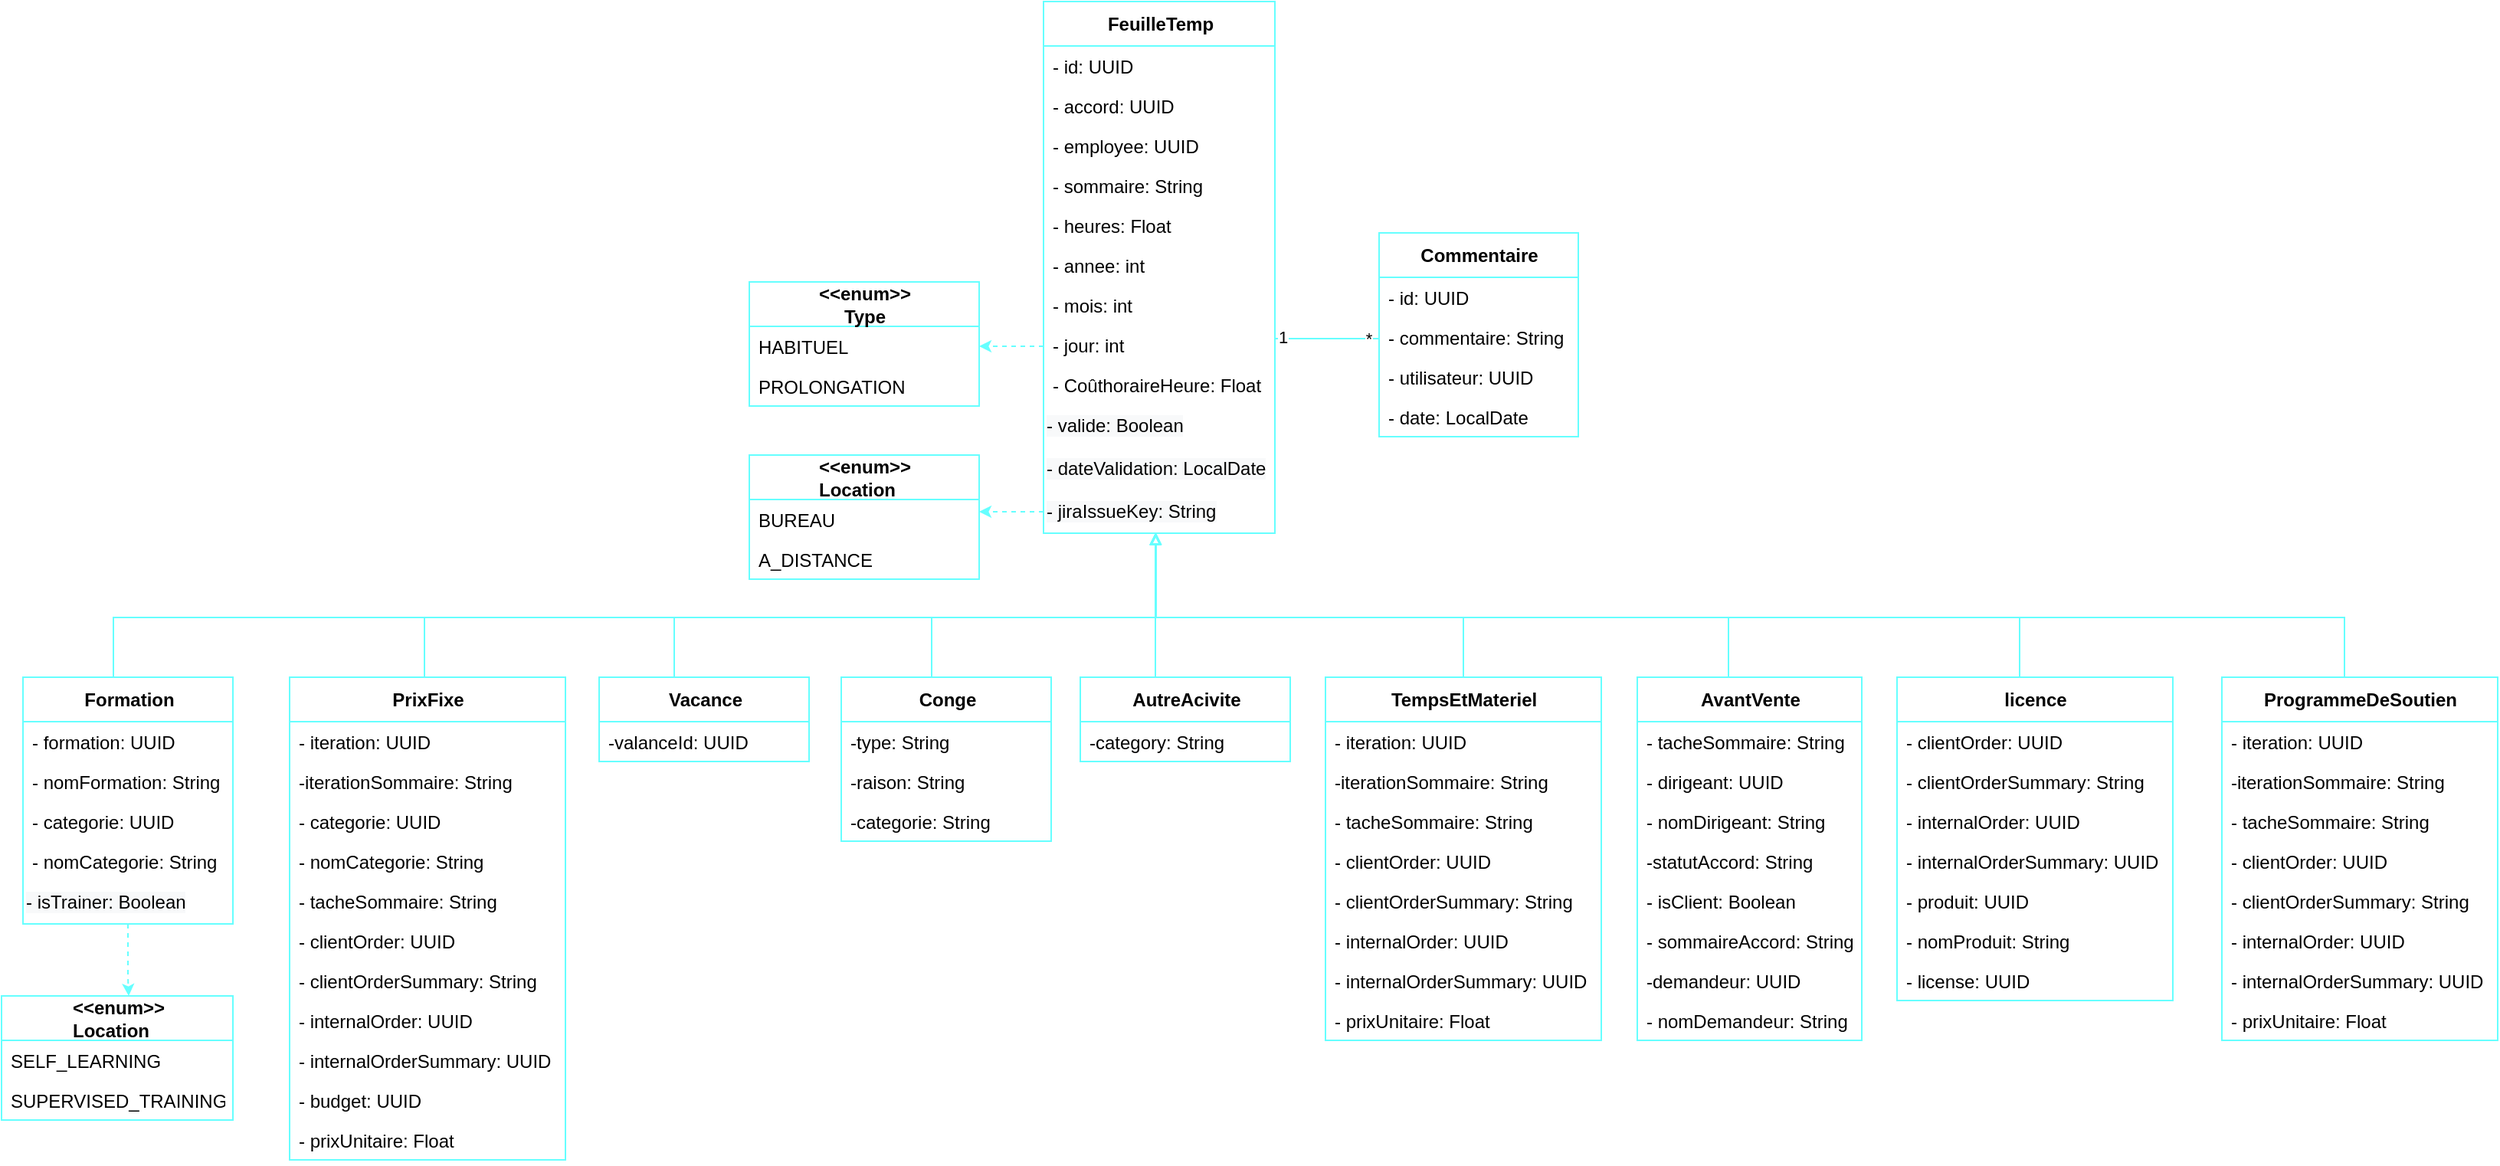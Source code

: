 <mxfile version="20.2.2" type="github">
  <diagram id="X7vXXypmLZaFSxF02kmT" name="Page-1">
    <mxGraphModel dx="-157" dy="776" grid="0" gridSize="10" guides="1" tooltips="1" connect="1" arrows="1" fold="1" page="1" pageScale="1" pageWidth="827" pageHeight="1169" math="0" shadow="0">
      <root>
        <mxCell id="0" />
        <mxCell id="1" parent="0" />
        <mxCell id="R4BH2pFyw8LySe582Bv0-2" style="edgeStyle=orthogonalEdgeStyle;rounded=0;orthogonalLoop=1;jettySize=auto;html=1;endSize=5;startSize=5;dashed=1;strokeColor=#66FFFF;" edge="1" parent="1" source="R4BH2pFyw8LySe582Bv0-3" target="R4BH2pFyw8LySe582Bv0-22">
          <mxGeometry relative="1" as="geometry">
            <Array as="points">
              <mxPoint x="2327" y="413" />
              <mxPoint x="2327" y="413" />
            </Array>
          </mxGeometry>
        </mxCell>
        <mxCell id="R4BH2pFyw8LySe582Bv0-3" value="&lt;b&gt;FeuilleTemp&lt;/b&gt;" style="swimlane;fontStyle=0;align=center;verticalAlign=middle;childLayout=stackLayout;horizontal=1;startSize=29;horizontalStack=0;resizeParent=1;resizeParentMax=0;resizeLast=0;collapsible=0;marginBottom=0;html=1;fontSize=12;labelPosition=center;verticalLabelPosition=middle;container=0;swimlaneLine=1;rounded=0;shadow=0;glass=0;sketch=0;perimeterSpacing=0;strokeColor=#66FFFF;" vertex="1" parent="1">
          <mxGeometry x="2355" y="80" width="151" height="347" as="geometry" />
        </mxCell>
        <mxCell id="R4BH2pFyw8LySe582Bv0-4" value="- id: UUID" style="text;strokeColor=none;fillColor=none;align=left;verticalAlign=top;spacingLeft=4;spacingRight=4;overflow=hidden;rotatable=0;points=[[0,0.5],[1,0.5]];portConstraint=eastwest;container=0;fontStyle=0" vertex="1" parent="R4BH2pFyw8LySe582Bv0-3">
          <mxGeometry y="29" width="151" height="26" as="geometry" />
        </mxCell>
        <mxCell id="R4BH2pFyw8LySe582Bv0-6" value="- accord: UUID" style="text;strokeColor=none;fillColor=none;align=left;verticalAlign=top;spacingLeft=4;spacingRight=4;overflow=hidden;rotatable=0;points=[[0,0.5],[1,0.5]];portConstraint=eastwest;container=0;fontStyle=0" vertex="1" parent="R4BH2pFyw8LySe582Bv0-3">
          <mxGeometry y="55" width="151" height="26" as="geometry" />
        </mxCell>
        <mxCell id="R4BH2pFyw8LySe582Bv0-7" value="- employee: UUID" style="text;strokeColor=none;fillColor=none;align=left;verticalAlign=top;spacingLeft=4;spacingRight=4;overflow=hidden;rotatable=0;points=[[0,0.5],[1,0.5]];portConstraint=eastwest;container=0;fontStyle=0" vertex="1" parent="R4BH2pFyw8LySe582Bv0-3">
          <mxGeometry y="81" width="151" height="26" as="geometry" />
        </mxCell>
        <mxCell id="R4BH2pFyw8LySe582Bv0-8" value="- sommaire: String " style="text;strokeColor=none;fillColor=none;align=left;verticalAlign=top;spacingLeft=4;spacingRight=4;overflow=hidden;rotatable=0;points=[[0,0.5],[1,0.5]];portConstraint=eastwest;container=0;fontStyle=0" vertex="1" parent="R4BH2pFyw8LySe582Bv0-3">
          <mxGeometry y="107" width="151" height="26" as="geometry" />
        </mxCell>
        <mxCell id="R4BH2pFyw8LySe582Bv0-9" value="- heures: Float" style="text;strokeColor=none;fillColor=none;align=left;verticalAlign=top;spacingLeft=4;spacingRight=4;overflow=hidden;rotatable=0;points=[[0,0.5],[1,0.5]];portConstraint=eastwest;container=0;fontStyle=0" vertex="1" parent="R4BH2pFyw8LySe582Bv0-3">
          <mxGeometry y="133" width="151" height="26" as="geometry" />
        </mxCell>
        <mxCell id="R4BH2pFyw8LySe582Bv0-10" value="- annee: int" style="text;strokeColor=none;fillColor=none;align=left;verticalAlign=top;spacingLeft=4;spacingRight=4;overflow=hidden;rotatable=0;points=[[0,0.5],[1,0.5]];portConstraint=eastwest;container=0;fontStyle=0" vertex="1" parent="R4BH2pFyw8LySe582Bv0-3">
          <mxGeometry y="159" width="151" height="26" as="geometry" />
        </mxCell>
        <mxCell id="R4BH2pFyw8LySe582Bv0-11" value="- mois: int" style="text;strokeColor=none;fillColor=none;align=left;verticalAlign=top;spacingLeft=4;spacingRight=4;overflow=hidden;rotatable=0;points=[[0,0.5],[1,0.5]];portConstraint=eastwest;container=0;fontStyle=0" vertex="1" parent="R4BH2pFyw8LySe582Bv0-3">
          <mxGeometry y="185" width="151" height="26" as="geometry" />
        </mxCell>
        <mxCell id="R4BH2pFyw8LySe582Bv0-13" value="- jour: int" style="text;strokeColor=none;fillColor=none;align=left;verticalAlign=top;spacingLeft=4;spacingRight=4;overflow=hidden;rotatable=0;points=[[0,0.5],[1,0.5]];portConstraint=eastwest;container=0;fontStyle=0" vertex="1" parent="R4BH2pFyw8LySe582Bv0-3">
          <mxGeometry y="211" width="151" height="26" as="geometry" />
        </mxCell>
        <mxCell id="R4BH2pFyw8LySe582Bv0-14" value="- CoûthoraireHeure: Float" style="text;strokeColor=none;fillColor=none;align=left;verticalAlign=top;spacingLeft=4;spacingRight=4;overflow=hidden;rotatable=0;points=[[0,0.5],[1,0.5]];portConstraint=eastwest;container=0;fontStyle=0" vertex="1" parent="R4BH2pFyw8LySe582Bv0-3">
          <mxGeometry y="237" width="151" height="26" as="geometry" />
        </mxCell>
        <mxCell id="R4BH2pFyw8LySe582Bv0-16" value="&lt;span style=&quot;text-align: left; text-indent: 0px; background-color: rgb(248, 249, 250); display: inline; float: none;&quot;&gt;&lt;font face=&quot;helvetica&quot;&gt;- valide: Boolean&lt;/font&gt;&lt;/span&gt;" style="text;whiteSpace=wrap;html=1;" vertex="1" parent="R4BH2pFyw8LySe582Bv0-3">
          <mxGeometry y="263" width="151" height="28" as="geometry" />
        </mxCell>
        <mxCell id="R4BH2pFyw8LySe582Bv0-17" value="&lt;span style=&quot;text-align: left ; text-indent: 0px ; background-color: rgb(248 , 249 , 250) ; display: inline ; float: none&quot;&gt;&lt;font face=&quot;helvetica&quot;&gt;- dateValidation: LocalDate&lt;/font&gt;&lt;/span&gt;" style="text;whiteSpace=wrap;html=1;" vertex="1" parent="R4BH2pFyw8LySe582Bv0-3">
          <mxGeometry y="291" width="151" height="28" as="geometry" />
        </mxCell>
        <mxCell id="R4BH2pFyw8LySe582Bv0-18" value="&lt;span style=&quot;text-align: left ; text-indent: 0px ; background-color: rgb(248 , 249 , 250) ; display: inline ; float: none&quot;&gt;&lt;font face=&quot;helvetica&quot;&gt;-&amp;nbsp;&lt;/font&gt;jiraIssueKey&lt;font face=&quot;helvetica&quot;&gt;: String&lt;/font&gt;&lt;/span&gt;" style="text;whiteSpace=wrap;html=1;" vertex="1" parent="R4BH2pFyw8LySe582Bv0-3">
          <mxGeometry y="319" width="151" height="28" as="geometry" />
        </mxCell>
        <mxCell id="R4BH2pFyw8LySe582Bv0-19" value="&lt;b&gt;&amp;lt;&amp;lt;enum&amp;gt;&amp;gt;&lt;/b&gt;&lt;br&gt;&lt;div style=&quot;&quot;&gt;&lt;span&gt;&lt;b&gt;Type&lt;/b&gt;&lt;/span&gt;&lt;/div&gt;" style="swimlane;fontStyle=0;align=center;verticalAlign=middle;childLayout=stackLayout;horizontal=1;startSize=29;horizontalStack=0;resizeParent=1;resizeParentMax=0;resizeLast=0;collapsible=0;marginBottom=0;html=1;fontSize=12;labelPosition=center;verticalLabelPosition=middle;container=0;swimlaneLine=1;rounded=0;sketch=0;glass=0;strokeColor=#66FFFF;" vertex="1" parent="1">
          <mxGeometry x="2163" y="263" width="150" height="81" as="geometry" />
        </mxCell>
        <mxCell id="R4BH2pFyw8LySe582Bv0-20" value="HABITUEL" style="text;strokeColor=none;fillColor=none;align=left;verticalAlign=top;spacingLeft=4;spacingRight=4;overflow=hidden;rotatable=0;points=[[0,0.5],[1,0.5]];portConstraint=eastwest;container=0;fontStyle=0" vertex="1" parent="R4BH2pFyw8LySe582Bv0-19">
          <mxGeometry y="29" width="150" height="26" as="geometry" />
        </mxCell>
        <mxCell id="R4BH2pFyw8LySe582Bv0-21" value="PROLONGATION" style="text;strokeColor=none;fillColor=none;align=left;verticalAlign=top;spacingLeft=4;spacingRight=4;overflow=hidden;rotatable=0;points=[[0,0.5],[1,0.5]];portConstraint=eastwest;container=0;fontStyle=0" vertex="1" parent="R4BH2pFyw8LySe582Bv0-19">
          <mxGeometry y="55" width="150" height="26" as="geometry" />
        </mxCell>
        <mxCell id="R4BH2pFyw8LySe582Bv0-22" value="&lt;b&gt;&amp;lt;&amp;lt;enum&amp;gt;&amp;gt;&lt;/b&gt;&lt;br&gt;&lt;div style=&quot;text-align: left&quot;&gt;&lt;b&gt;Location&lt;/b&gt;&lt;br&gt;&lt;/div&gt;" style="swimlane;fontStyle=0;align=center;verticalAlign=middle;childLayout=stackLayout;horizontal=1;startSize=29;horizontalStack=0;resizeParent=1;resizeParentMax=0;resizeLast=0;collapsible=0;marginBottom=0;html=1;fontSize=12;labelPosition=center;verticalLabelPosition=middle;container=0;swimlaneLine=1;rounded=0;sketch=0;glass=0;strokeColor=#66FFFF;" vertex="1" parent="1">
          <mxGeometry x="2163" y="376" width="150" height="81" as="geometry" />
        </mxCell>
        <mxCell id="R4BH2pFyw8LySe582Bv0-23" value="BUREAU" style="text;strokeColor=none;fillColor=none;align=left;verticalAlign=top;spacingLeft=4;spacingRight=4;overflow=hidden;rotatable=0;points=[[0,0.5],[1,0.5]];portConstraint=eastwest;container=0;fontStyle=0" vertex="1" parent="R4BH2pFyw8LySe582Bv0-22">
          <mxGeometry y="29" width="150" height="26" as="geometry" />
        </mxCell>
        <mxCell id="R4BH2pFyw8LySe582Bv0-24" value="A_DISTANCE" style="text;strokeColor=none;fillColor=none;align=left;verticalAlign=top;spacingLeft=4;spacingRight=4;overflow=hidden;rotatable=0;points=[[0,0.5],[1,0.5]];portConstraint=eastwest;container=0;fontStyle=0" vertex="1" parent="R4BH2pFyw8LySe582Bv0-22">
          <mxGeometry y="55" width="150" height="26" as="geometry" />
        </mxCell>
        <mxCell id="R4BH2pFyw8LySe582Bv0-25" value="&lt;b&gt;Commentaire&lt;/b&gt;" style="swimlane;fontStyle=0;align=center;verticalAlign=middle;childLayout=stackLayout;horizontal=1;startSize=29;horizontalStack=0;resizeParent=1;resizeParentMax=0;resizeLast=0;collapsible=0;marginBottom=0;html=1;fontSize=12;labelPosition=center;verticalLabelPosition=middle;container=0;swimlaneLine=1;rounded=0;shadow=0;glass=0;sketch=0;perimeterSpacing=0;strokeColor=#66FFFF;" vertex="1" parent="1">
          <mxGeometry x="2574" y="231" width="130" height="133" as="geometry" />
        </mxCell>
        <mxCell id="R4BH2pFyw8LySe582Bv0-26" value="- id: UUID" style="text;strokeColor=none;fillColor=none;align=left;verticalAlign=top;spacingLeft=4;spacingRight=4;overflow=hidden;rotatable=0;points=[[0,0.5],[1,0.5]];portConstraint=eastwest;container=0;fontStyle=0" vertex="1" parent="R4BH2pFyw8LySe582Bv0-25">
          <mxGeometry y="29" width="130" height="26" as="geometry" />
        </mxCell>
        <mxCell id="R4BH2pFyw8LySe582Bv0-27" value="- commentaire: String " style="text;strokeColor=none;fillColor=none;align=left;verticalAlign=top;spacingLeft=4;spacingRight=4;overflow=hidden;rotatable=0;points=[[0,0.5],[1,0.5]];portConstraint=eastwest;container=0;fontStyle=0" vertex="1" parent="R4BH2pFyw8LySe582Bv0-25">
          <mxGeometry y="55" width="130" height="26" as="geometry" />
        </mxCell>
        <mxCell id="R4BH2pFyw8LySe582Bv0-28" value="- utilisateur: UUID" style="text;strokeColor=none;fillColor=none;align=left;verticalAlign=top;spacingLeft=4;spacingRight=4;overflow=hidden;rotatable=0;points=[[0,0.5],[1,0.5]];portConstraint=eastwest;container=0;fontStyle=0" vertex="1" parent="R4BH2pFyw8LySe582Bv0-25">
          <mxGeometry y="81" width="130" height="26" as="geometry" />
        </mxCell>
        <mxCell id="R4BH2pFyw8LySe582Bv0-29" value="- date: LocalDate" style="text;strokeColor=none;fillColor=none;align=left;verticalAlign=top;spacingLeft=4;spacingRight=4;overflow=hidden;rotatable=0;points=[[0,0.5],[1,0.5]];portConstraint=eastwest;container=0;fontStyle=0" vertex="1" parent="R4BH2pFyw8LySe582Bv0-25">
          <mxGeometry y="107" width="130" height="26" as="geometry" />
        </mxCell>
        <mxCell id="R4BH2pFyw8LySe582Bv0-30" style="edgeStyle=orthogonalEdgeStyle;rounded=0;orthogonalLoop=1;jettySize=auto;html=1;startArrow=none;startFill=0;endArrow=none;endFill=0;startSize=5;endSize=5;strokeColor=#66FFFF;" edge="1" parent="1" source="R4BH2pFyw8LySe582Bv0-3" target="R4BH2pFyw8LySe582Bv0-25">
          <mxGeometry relative="1" as="geometry">
            <mxPoint x="2208.857" y="130" as="targetPoint" />
            <Array as="points">
              <mxPoint x="2542" y="300" />
              <mxPoint x="2542" y="300" />
            </Array>
          </mxGeometry>
        </mxCell>
        <mxCell id="R4BH2pFyw8LySe582Bv0-31" value="*" style="edgeLabel;html=1;align=center;verticalAlign=middle;resizable=0;points=[];" vertex="1" connectable="0" parent="R4BH2pFyw8LySe582Bv0-30">
          <mxGeometry x="0.782" y="3" relative="1" as="geometry">
            <mxPoint y="3" as="offset" />
          </mxGeometry>
        </mxCell>
        <mxCell id="R4BH2pFyw8LySe582Bv0-32" value="1" style="edgeLabel;html=1;align=center;verticalAlign=middle;resizable=0;points=[];" vertex="1" connectable="0" parent="R4BH2pFyw8LySe582Bv0-30">
          <mxGeometry x="-0.848" y="-1" relative="1" as="geometry">
            <mxPoint y="-2" as="offset" />
          </mxGeometry>
        </mxCell>
        <mxCell id="R4BH2pFyw8LySe582Bv0-33" value="&lt;b&gt;Formation&lt;/b&gt;" style="swimlane;fontStyle=0;align=center;verticalAlign=middle;childLayout=stackLayout;horizontal=1;startSize=29;horizontalStack=0;resizeParent=1;resizeParentMax=0;resizeLast=0;collapsible=0;marginBottom=0;html=1;fontSize=12;labelPosition=center;verticalLabelPosition=middle;container=0;swimlaneLine=1;rounded=0;shadow=0;glass=0;sketch=0;perimeterSpacing=0;strokeColor=#66FFFF;" vertex="1" parent="1">
          <mxGeometry x="1689" y="521" width="137" height="161" as="geometry" />
        </mxCell>
        <mxCell id="R4BH2pFyw8LySe582Bv0-34" value="- formation: UUID" style="text;strokeColor=none;fillColor=none;align=left;verticalAlign=top;spacingLeft=4;spacingRight=4;overflow=hidden;rotatable=0;points=[[0,0.5],[1,0.5]];portConstraint=eastwest;container=0;fontStyle=0" vertex="1" parent="R4BH2pFyw8LySe582Bv0-33">
          <mxGeometry y="29" width="137" height="26" as="geometry" />
        </mxCell>
        <mxCell id="R4BH2pFyw8LySe582Bv0-35" value="- nomFormation: String " style="text;strokeColor=none;fillColor=none;align=left;verticalAlign=top;spacingLeft=4;spacingRight=4;overflow=hidden;rotatable=0;points=[[0,0.5],[1,0.5]];portConstraint=eastwest;container=0;fontStyle=0" vertex="1" parent="R4BH2pFyw8LySe582Bv0-33">
          <mxGeometry y="55" width="137" height="26" as="geometry" />
        </mxCell>
        <mxCell id="R4BH2pFyw8LySe582Bv0-36" value="- categorie: UUID" style="text;strokeColor=none;fillColor=none;align=left;verticalAlign=top;spacingLeft=4;spacingRight=4;overflow=hidden;rotatable=0;points=[[0,0.5],[1,0.5]];portConstraint=eastwest;container=0;fontStyle=0" vertex="1" parent="R4BH2pFyw8LySe582Bv0-33">
          <mxGeometry y="81" width="137" height="26" as="geometry" />
        </mxCell>
        <mxCell id="R4BH2pFyw8LySe582Bv0-37" value="- nomCategorie: String" style="text;strokeColor=none;fillColor=none;align=left;verticalAlign=top;spacingLeft=4;spacingRight=4;overflow=hidden;rotatable=0;points=[[0,0.5],[1,0.5]];portConstraint=eastwest;container=0;fontStyle=0" vertex="1" parent="R4BH2pFyw8LySe582Bv0-33">
          <mxGeometry y="107" width="137" height="26" as="geometry" />
        </mxCell>
        <mxCell id="R4BH2pFyw8LySe582Bv0-38" value="&lt;span style=&quot;color: rgb(0 , 0 , 0) ; font-family: &amp;#34;helvetica&amp;#34; ; font-size: 12px ; font-style: normal ; font-weight: 400 ; letter-spacing: normal ; text-align: left ; text-indent: 0px ; text-transform: none ; word-spacing: 0px ; background-color: rgb(248 , 249 , 250) ; display: inline ; float: none&quot;&gt;-&amp;nbsp;&lt;span style=&quot;font-family: &amp;#34;helvetica&amp;#34;&quot;&gt;isTrainer&lt;/span&gt;: Boolean&lt;/span&gt;" style="text;whiteSpace=wrap;html=1;" vertex="1" parent="R4BH2pFyw8LySe582Bv0-33">
          <mxGeometry y="133" width="137" height="28" as="geometry" />
        </mxCell>
        <mxCell id="R4BH2pFyw8LySe582Bv0-39" value="&lt;b&gt;&amp;lt;&amp;lt;enum&amp;gt;&amp;gt;&lt;/b&gt;&lt;br&gt;&lt;div style=&quot;text-align: left&quot;&gt;&lt;b&gt;Location&lt;/b&gt;&lt;br&gt;&lt;/div&gt;" style="swimlane;fontStyle=0;align=center;verticalAlign=middle;childLayout=stackLayout;horizontal=1;startSize=29;horizontalStack=0;resizeParent=1;resizeParentMax=0;resizeLast=0;collapsible=0;marginBottom=0;html=1;fontSize=12;labelPosition=center;verticalLabelPosition=middle;container=0;swimlaneLine=1;rounded=0;sketch=0;glass=0;strokeColor=#66FFFF;" vertex="1" parent="1">
          <mxGeometry x="1675" y="729" width="151" height="81" as="geometry" />
        </mxCell>
        <mxCell id="R4BH2pFyw8LySe582Bv0-40" value="SELF_LEARNING" style="text;strokeColor=none;fillColor=none;align=left;verticalAlign=top;spacingLeft=4;spacingRight=4;overflow=hidden;rotatable=0;points=[[0,0.5],[1,0.5]];portConstraint=eastwest;container=0;fontStyle=0" vertex="1" parent="R4BH2pFyw8LySe582Bv0-39">
          <mxGeometry y="29" width="151" height="26" as="geometry" />
        </mxCell>
        <mxCell id="R4BH2pFyw8LySe582Bv0-41" value="SUPERVISED_TRAINING" style="text;strokeColor=none;fillColor=none;align=left;verticalAlign=top;spacingLeft=4;spacingRight=4;overflow=hidden;rotatable=0;points=[[0,0.5],[1,0.5]];portConstraint=eastwest;container=0;fontStyle=0" vertex="1" parent="R4BH2pFyw8LySe582Bv0-39">
          <mxGeometry y="55" width="151" height="26" as="geometry" />
        </mxCell>
        <mxCell id="R4BH2pFyw8LySe582Bv0-42" style="edgeStyle=orthogonalEdgeStyle;rounded=0;orthogonalLoop=1;jettySize=auto;html=1;startArrow=none;startFill=0;endArrow=classic;endFill=1;startSize=5;endSize=5;dashed=1;strokeColor=#66FFFF;" edge="1" parent="1" source="R4BH2pFyw8LySe582Bv0-33" target="R4BH2pFyw8LySe582Bv0-39">
          <mxGeometry relative="1" as="geometry">
            <Array as="points">
              <mxPoint x="1758" y="717" />
              <mxPoint x="1758" y="717" />
            </Array>
            <mxPoint x="1765" y="687.5" as="sourcePoint" />
            <mxPoint x="1765" y="721.5" as="targetPoint" />
          </mxGeometry>
        </mxCell>
        <mxCell id="R4BH2pFyw8LySe582Bv0-43" style="edgeStyle=orthogonalEdgeStyle;rounded=0;orthogonalLoop=1;jettySize=auto;html=1;startArrow=none;startFill=0;endArrow=block;endFill=0;startSize=5;endSize=5;strokeColor=#66FFFF;" edge="1" parent="1">
          <mxGeometry relative="1" as="geometry">
            <Array as="points">
              <mxPoint x="1951" y="482" />
              <mxPoint x="2428" y="482" />
            </Array>
            <mxPoint x="1951.004" y="521" as="sourcePoint" />
            <mxPoint x="2428" y="427" as="targetPoint" />
          </mxGeometry>
        </mxCell>
        <mxCell id="R4BH2pFyw8LySe582Bv0-44" value="&lt;b&gt;PrixFixe&lt;/b&gt;" style="swimlane;fontStyle=0;align=center;verticalAlign=middle;childLayout=stackLayout;horizontal=1;startSize=29;horizontalStack=0;resizeParent=1;resizeParentMax=0;resizeLast=0;collapsible=0;marginBottom=0;html=1;fontSize=12;labelPosition=center;verticalLabelPosition=middle;container=0;swimlaneLine=1;rounded=0;shadow=0;glass=0;sketch=0;perimeterSpacing=0;strokeColor=#66FFFF;" vertex="1" parent="1">
          <mxGeometry x="1863" y="521" width="180" height="315" as="geometry" />
        </mxCell>
        <mxCell id="R4BH2pFyw8LySe582Bv0-45" value="- iteration: UUID" style="text;strokeColor=none;fillColor=none;align=left;verticalAlign=top;spacingLeft=4;spacingRight=4;overflow=hidden;rotatable=0;points=[[0,0.5],[1,0.5]];portConstraint=eastwest;container=0;fontStyle=0" vertex="1" parent="R4BH2pFyw8LySe582Bv0-44">
          <mxGeometry y="29" width="180" height="26" as="geometry" />
        </mxCell>
        <mxCell id="R4BH2pFyw8LySe582Bv0-46" value="-iterationSommaire: String " style="text;strokeColor=none;fillColor=none;align=left;verticalAlign=top;spacingLeft=4;spacingRight=4;overflow=hidden;rotatable=0;points=[[0,0.5],[1,0.5]];portConstraint=eastwest;container=0;fontStyle=0" vertex="1" parent="R4BH2pFyw8LySe582Bv0-44">
          <mxGeometry y="55" width="180" height="26" as="geometry" />
        </mxCell>
        <mxCell id="R4BH2pFyw8LySe582Bv0-127" value="- categorie: UUID" style="text;strokeColor=none;fillColor=none;align=left;verticalAlign=top;spacingLeft=4;spacingRight=4;overflow=hidden;rotatable=0;points=[[0,0.5],[1,0.5]];portConstraint=eastwest;container=0;fontStyle=0" vertex="1" parent="R4BH2pFyw8LySe582Bv0-44">
          <mxGeometry y="81" width="180" height="26" as="geometry" />
        </mxCell>
        <mxCell id="R4BH2pFyw8LySe582Bv0-48" value="- nomCategorie: String" style="text;strokeColor=none;fillColor=none;align=left;verticalAlign=top;spacingLeft=4;spacingRight=4;overflow=hidden;rotatable=0;points=[[0,0.5],[1,0.5]];portConstraint=eastwest;container=0;fontStyle=0" vertex="1" parent="R4BH2pFyw8LySe582Bv0-44">
          <mxGeometry y="107" width="180" height="26" as="geometry" />
        </mxCell>
        <mxCell id="R4BH2pFyw8LySe582Bv0-49" value="- tacheSommaire: String" style="text;strokeColor=none;fillColor=none;align=left;verticalAlign=top;spacingLeft=4;spacingRight=4;overflow=hidden;rotatable=0;points=[[0,0.5],[1,0.5]];portConstraint=eastwest;container=0;fontStyle=0" vertex="1" parent="R4BH2pFyw8LySe582Bv0-44">
          <mxGeometry y="133" width="180" height="26" as="geometry" />
        </mxCell>
        <mxCell id="R4BH2pFyw8LySe582Bv0-51" value="- clientOrder: UUID" style="text;strokeColor=none;fillColor=none;align=left;verticalAlign=top;spacingLeft=4;spacingRight=4;overflow=hidden;rotatable=0;points=[[0,0.5],[1,0.5]];portConstraint=eastwest;container=0;fontStyle=0" vertex="1" parent="R4BH2pFyw8LySe582Bv0-44">
          <mxGeometry y="159" width="180" height="26" as="geometry" />
        </mxCell>
        <mxCell id="R4BH2pFyw8LySe582Bv0-52" value="- clientOrderSummary: String" style="text;strokeColor=none;fillColor=none;align=left;verticalAlign=top;spacingLeft=4;spacingRight=4;overflow=hidden;rotatable=0;points=[[0,0.5],[1,0.5]];portConstraint=eastwest;container=0;fontStyle=0" vertex="1" parent="R4BH2pFyw8LySe582Bv0-44">
          <mxGeometry y="185" width="180" height="26" as="geometry" />
        </mxCell>
        <mxCell id="R4BH2pFyw8LySe582Bv0-53" value="- internalOrder: UUID" style="text;strokeColor=none;fillColor=none;align=left;verticalAlign=top;spacingLeft=4;spacingRight=4;overflow=hidden;rotatable=0;points=[[0,0.5],[1,0.5]];portConstraint=eastwest;container=0;fontStyle=0" vertex="1" parent="R4BH2pFyw8LySe582Bv0-44">
          <mxGeometry y="211" width="180" height="26" as="geometry" />
        </mxCell>
        <mxCell id="R4BH2pFyw8LySe582Bv0-54" value="- internalOrderSummary: UUID" style="text;strokeColor=none;fillColor=none;align=left;verticalAlign=top;spacingLeft=4;spacingRight=4;overflow=hidden;rotatable=0;points=[[0,0.5],[1,0.5]];portConstraint=eastwest;container=0;fontStyle=0" vertex="1" parent="R4BH2pFyw8LySe582Bv0-44">
          <mxGeometry y="237" width="180" height="26" as="geometry" />
        </mxCell>
        <mxCell id="R4BH2pFyw8LySe582Bv0-55" value="- budget: UUID" style="text;strokeColor=none;fillColor=none;align=left;verticalAlign=top;spacingLeft=4;spacingRight=4;overflow=hidden;rotatable=0;points=[[0,0.5],[1,0.5]];portConstraint=eastwest;container=0;fontStyle=0" vertex="1" parent="R4BH2pFyw8LySe582Bv0-44">
          <mxGeometry y="263" width="180" height="26" as="geometry" />
        </mxCell>
        <mxCell id="R4BH2pFyw8LySe582Bv0-56" value="- prixUnitaire: Float" style="text;strokeColor=none;fillColor=none;align=left;verticalAlign=top;spacingLeft=4;spacingRight=4;overflow=hidden;rotatable=0;points=[[0,0.5],[1,0.5]];portConstraint=eastwest;container=0;fontStyle=0" vertex="1" parent="R4BH2pFyw8LySe582Bv0-44">
          <mxGeometry y="289" width="180" height="26" as="geometry" />
        </mxCell>
        <mxCell id="R4BH2pFyw8LySe582Bv0-57" style="edgeStyle=orthogonalEdgeStyle;rounded=0;orthogonalLoop=1;jettySize=auto;html=1;startArrow=none;startFill=0;endArrow=block;endFill=0;startSize=5;endSize=5;strokeColor=#66FFFF;" edge="1" parent="1">
          <mxGeometry relative="1" as="geometry">
            <mxPoint x="2428.5" y="427.0" as="targetPoint" />
            <Array as="points">
              <mxPoint x="2282.5" y="482" />
              <mxPoint x="2428.5" y="482" />
            </Array>
            <mxPoint x="2281.998" y="521" as="sourcePoint" />
          </mxGeometry>
        </mxCell>
        <mxCell id="R4BH2pFyw8LySe582Bv0-58" value="&lt;div style=&quot;text-align: left;&quot;&gt;&lt;span style=&quot;background-color: initial;&quot;&gt;&lt;b&gt;Vacance&lt;/b&gt;&lt;/span&gt;&lt;/div&gt;" style="swimlane;fontStyle=0;align=center;verticalAlign=middle;childLayout=stackLayout;horizontal=1;startSize=29;horizontalStack=0;resizeParent=1;resizeParentMax=0;resizeLast=0;collapsible=0;marginBottom=0;html=1;fontSize=12;labelPosition=center;verticalLabelPosition=middle;container=0;swimlaneLine=1;rounded=0;shadow=0;glass=0;sketch=0;perimeterSpacing=0;strokeColor=#66FFFF;" vertex="1" parent="1">
          <mxGeometry x="2065" y="521" width="137" height="55" as="geometry" />
        </mxCell>
        <mxCell id="R4BH2pFyw8LySe582Bv0-59" value="-valanceId: UUID" style="text;strokeColor=none;fillColor=none;align=left;verticalAlign=top;spacingLeft=4;spacingRight=4;overflow=hidden;rotatable=0;points=[[0,0.5],[1,0.5]];portConstraint=eastwest;container=0;fontStyle=0" vertex="1" parent="R4BH2pFyw8LySe582Bv0-58">
          <mxGeometry y="29" width="137" height="26" as="geometry" />
        </mxCell>
        <mxCell id="R4BH2pFyw8LySe582Bv0-60" value="&lt;div style=&quot;&quot;&gt;&lt;b&gt;Conge&lt;/b&gt;&lt;br&gt;&lt;/div&gt;" style="swimlane;fontStyle=0;align=center;verticalAlign=middle;childLayout=stackLayout;horizontal=1;startSize=29;horizontalStack=0;resizeParent=1;resizeParentMax=0;resizeLast=0;collapsible=0;marginBottom=0;html=1;fontSize=12;labelPosition=center;verticalLabelPosition=middle;container=0;swimlaneLine=1;rounded=0;shadow=0;glass=0;sketch=0;perimeterSpacing=0;strokeColor=#66FFFF;" vertex="1" parent="1">
          <mxGeometry x="2223" y="521" width="137" height="107" as="geometry" />
        </mxCell>
        <mxCell id="R4BH2pFyw8LySe582Bv0-62" value="-type: String" style="text;strokeColor=none;fillColor=none;align=left;verticalAlign=top;spacingLeft=4;spacingRight=4;overflow=hidden;rotatable=0;points=[[0,0.5],[1,0.5]];portConstraint=eastwest;container=0;fontStyle=0" vertex="1" parent="R4BH2pFyw8LySe582Bv0-60">
          <mxGeometry y="29" width="137" height="26" as="geometry" />
        </mxCell>
        <mxCell id="R4BH2pFyw8LySe582Bv0-64" value="-raison: String" style="text;strokeColor=none;fillColor=none;align=left;verticalAlign=top;spacingLeft=4;spacingRight=4;overflow=hidden;rotatable=0;points=[[0,0.5],[1,0.5]];portConstraint=eastwest;container=0;fontStyle=0" vertex="1" parent="R4BH2pFyw8LySe582Bv0-60">
          <mxGeometry y="55" width="137" height="26" as="geometry" />
        </mxCell>
        <mxCell id="R4BH2pFyw8LySe582Bv0-66" value="-categorie: String" style="text;strokeColor=none;fillColor=none;align=left;verticalAlign=top;spacingLeft=4;spacingRight=4;overflow=hidden;rotatable=0;points=[[0,0.5],[1,0.5]];portConstraint=eastwest;container=0;fontStyle=0" vertex="1" parent="R4BH2pFyw8LySe582Bv0-60">
          <mxGeometry y="81" width="137" height="26" as="geometry" />
        </mxCell>
        <mxCell id="R4BH2pFyw8LySe582Bv0-67" style="edgeStyle=orthogonalEdgeStyle;rounded=0;orthogonalLoop=1;jettySize=auto;html=1;endSize=5;startSize=5;endArrow=block;endFill=0;strokeColor=#66FFFF;" edge="1" parent="1" source="R4BH2pFyw8LySe582Bv0-68" target="R4BH2pFyw8LySe582Bv0-3">
          <mxGeometry relative="1" as="geometry">
            <Array as="points">
              <mxPoint x="2428" y="467" />
              <mxPoint x="2428" y="467" />
            </Array>
            <mxPoint x="2438" y="636.0" as="sourcePoint" />
            <mxPoint x="2438" y="507" as="targetPoint" />
          </mxGeometry>
        </mxCell>
        <mxCell id="R4BH2pFyw8LySe582Bv0-68" value="&lt;div style=&quot;text-align: left&quot;&gt;&lt;b&gt;AutreAcivite&lt;/b&gt;&lt;br&gt;&lt;/div&gt;" style="swimlane;fontStyle=0;align=center;verticalAlign=middle;childLayout=stackLayout;horizontal=1;startSize=29;horizontalStack=0;resizeParent=1;resizeParentMax=0;resizeLast=0;collapsible=0;marginBottom=0;html=1;fontSize=12;labelPosition=center;verticalLabelPosition=middle;container=0;swimlaneLine=1;rounded=0;shadow=0;glass=0;sketch=0;perimeterSpacing=0;strokeColor=#66FFFF;" vertex="1" parent="1">
          <mxGeometry x="2379" y="521" width="137" height="55" as="geometry" />
        </mxCell>
        <mxCell id="R4BH2pFyw8LySe582Bv0-70" value="-category: String" style="text;strokeColor=none;fillColor=none;align=left;verticalAlign=top;spacingLeft=4;spacingRight=4;overflow=hidden;rotatable=0;points=[[0,0.5],[1,0.5]];portConstraint=eastwest;container=0;fontStyle=0" vertex="1" parent="R4BH2pFyw8LySe582Bv0-68">
          <mxGeometry y="29" width="137" height="26" as="geometry" />
        </mxCell>
        <mxCell id="R4BH2pFyw8LySe582Bv0-71" style="edgeStyle=orthogonalEdgeStyle;rounded=0;orthogonalLoop=1;jettySize=auto;html=1;endArrow=block;startArrow=none;startFill=0;endFill=0;startSize=5;endSize=5;strokeColor=#66FFFF;" edge="1" parent="1" source="R4BH2pFyw8LySe582Bv0-72" target="R4BH2pFyw8LySe582Bv0-3">
          <mxGeometry relative="1" as="geometry">
            <Array as="points">
              <mxPoint x="2629" y="482" />
              <mxPoint x="2428" y="482" />
            </Array>
          </mxGeometry>
        </mxCell>
        <mxCell id="R4BH2pFyw8LySe582Bv0-72" value="&lt;b&gt;TempsEtMateriel&lt;/b&gt;" style="swimlane;fontStyle=0;align=center;verticalAlign=middle;childLayout=stackLayout;horizontal=1;startSize=29;horizontalStack=0;resizeParent=1;resizeParentMax=0;resizeLast=0;collapsible=0;marginBottom=0;html=1;fontSize=12;labelPosition=center;verticalLabelPosition=middle;container=0;swimlaneLine=1;rounded=0;shadow=0;glass=0;sketch=0;perimeterSpacing=0;strokeColor=#66FFFF;" vertex="1" parent="1">
          <mxGeometry x="2539" y="521" width="180" height="237" as="geometry" />
        </mxCell>
        <mxCell id="R4BH2pFyw8LySe582Bv0-73" value="- iteration: UUID" style="text;strokeColor=none;fillColor=none;align=left;verticalAlign=top;spacingLeft=4;spacingRight=4;overflow=hidden;rotatable=0;points=[[0,0.5],[1,0.5]];portConstraint=eastwest;container=0;fontStyle=0" vertex="1" parent="R4BH2pFyw8LySe582Bv0-72">
          <mxGeometry y="29" width="180" height="26" as="geometry" />
        </mxCell>
        <mxCell id="R4BH2pFyw8LySe582Bv0-74" value="-iterationSommaire: String " style="text;strokeColor=none;fillColor=none;align=left;verticalAlign=top;spacingLeft=4;spacingRight=4;overflow=hidden;rotatable=0;points=[[0,0.5],[1,0.5]];portConstraint=eastwest;container=0;fontStyle=0" vertex="1" parent="R4BH2pFyw8LySe582Bv0-72">
          <mxGeometry y="55" width="180" height="26" as="geometry" />
        </mxCell>
        <mxCell id="R4BH2pFyw8LySe582Bv0-76" value="- tacheSommaire: String" style="text;strokeColor=none;fillColor=none;align=left;verticalAlign=top;spacingLeft=4;spacingRight=4;overflow=hidden;rotatable=0;points=[[0,0.5],[1,0.5]];portConstraint=eastwest;container=0;fontStyle=0" vertex="1" parent="R4BH2pFyw8LySe582Bv0-72">
          <mxGeometry y="81" width="180" height="26" as="geometry" />
        </mxCell>
        <mxCell id="R4BH2pFyw8LySe582Bv0-78" value="- clientOrder: UUID" style="text;strokeColor=none;fillColor=none;align=left;verticalAlign=top;spacingLeft=4;spacingRight=4;overflow=hidden;rotatable=0;points=[[0,0.5],[1,0.5]];portConstraint=eastwest;container=0;fontStyle=0" vertex="1" parent="R4BH2pFyw8LySe582Bv0-72">
          <mxGeometry y="107" width="180" height="26" as="geometry" />
        </mxCell>
        <mxCell id="R4BH2pFyw8LySe582Bv0-79" value="- clientOrderSummary: String" style="text;strokeColor=none;fillColor=none;align=left;verticalAlign=top;spacingLeft=4;spacingRight=4;overflow=hidden;rotatable=0;points=[[0,0.5],[1,0.5]];portConstraint=eastwest;container=0;fontStyle=0" vertex="1" parent="R4BH2pFyw8LySe582Bv0-72">
          <mxGeometry y="133" width="180" height="26" as="geometry" />
        </mxCell>
        <mxCell id="R4BH2pFyw8LySe582Bv0-80" value="- internalOrder: UUID" style="text;strokeColor=none;fillColor=none;align=left;verticalAlign=top;spacingLeft=4;spacingRight=4;overflow=hidden;rotatable=0;points=[[0,0.5],[1,0.5]];portConstraint=eastwest;container=0;fontStyle=0" vertex="1" parent="R4BH2pFyw8LySe582Bv0-72">
          <mxGeometry y="159" width="180" height="26" as="geometry" />
        </mxCell>
        <mxCell id="R4BH2pFyw8LySe582Bv0-81" value="- internalOrderSummary: UUID" style="text;strokeColor=none;fillColor=none;align=left;verticalAlign=top;spacingLeft=4;spacingRight=4;overflow=hidden;rotatable=0;points=[[0,0.5],[1,0.5]];portConstraint=eastwest;container=0;fontStyle=0" vertex="1" parent="R4BH2pFyw8LySe582Bv0-72">
          <mxGeometry y="185" width="180" height="26" as="geometry" />
        </mxCell>
        <mxCell id="R4BH2pFyw8LySe582Bv0-83" value="- prixUnitaire: Float" style="text;strokeColor=none;fillColor=none;align=left;verticalAlign=top;spacingLeft=4;spacingRight=4;overflow=hidden;rotatable=0;points=[[0,0.5],[1,0.5]];portConstraint=eastwest;container=0;fontStyle=0" vertex="1" parent="R4BH2pFyw8LySe582Bv0-72">
          <mxGeometry y="211" width="180" height="26" as="geometry" />
        </mxCell>
        <mxCell id="R4BH2pFyw8LySe582Bv0-84" style="edgeStyle=orthogonalEdgeStyle;rounded=0;orthogonalLoop=1;jettySize=auto;html=1;endArrow=block;startArrow=none;startFill=0;endFill=0;startSize=5;endSize=5;strokeColor=#66FFFF;" edge="1" parent="1">
          <mxGeometry relative="1" as="geometry">
            <mxPoint x="2802" y="521" as="sourcePoint" />
            <mxPoint x="2428" y="427.0" as="targetPoint" />
            <Array as="points">
              <mxPoint x="2802" y="482" />
              <mxPoint x="2428" y="482" />
            </Array>
          </mxGeometry>
        </mxCell>
        <mxCell id="R4BH2pFyw8LySe582Bv0-85" value="&lt;div style=&quot;text-align: left&quot;&gt;&lt;b style=&quot;text-align: center;&quot;&gt;AvantVente&lt;/b&gt;&lt;br&gt;&lt;/div&gt;" style="swimlane;fontStyle=0;align=center;verticalAlign=middle;childLayout=stackLayout;horizontal=1;startSize=29;horizontalStack=0;resizeParent=1;resizeParentMax=0;resizeLast=0;collapsible=0;marginBottom=0;html=1;fontSize=12;labelPosition=center;verticalLabelPosition=middle;container=0;swimlaneLine=1;rounded=0;shadow=0;glass=0;sketch=0;perimeterSpacing=0;strokeColor=#66FFFF;" vertex="1" parent="1">
          <mxGeometry x="2742.49" y="521" width="146.51" height="237" as="geometry" />
        </mxCell>
        <mxCell id="R4BH2pFyw8LySe582Bv0-86" value="- tacheSommaire: String" style="text;strokeColor=none;fillColor=none;align=left;verticalAlign=top;spacingLeft=4;spacingRight=4;overflow=hidden;rotatable=0;points=[[0,0.5],[1,0.5]];portConstraint=eastwest;container=0;fontStyle=0" vertex="1" parent="R4BH2pFyw8LySe582Bv0-85">
          <mxGeometry y="29" width="146.51" height="26" as="geometry" />
        </mxCell>
        <mxCell id="R4BH2pFyw8LySe582Bv0-88" value="- dirigeant: UUID" style="text;strokeColor=none;fillColor=none;align=left;verticalAlign=top;spacingLeft=4;spacingRight=4;overflow=hidden;rotatable=0;points=[[0,0.5],[1,0.5]];portConstraint=eastwest;container=0;fontStyle=0" vertex="1" parent="R4BH2pFyw8LySe582Bv0-85">
          <mxGeometry y="55" width="146.51" height="26" as="geometry" />
        </mxCell>
        <mxCell id="R4BH2pFyw8LySe582Bv0-89" value="- nomDirigeant: String" style="text;strokeColor=none;fillColor=none;align=left;verticalAlign=top;spacingLeft=4;spacingRight=4;overflow=hidden;rotatable=0;points=[[0,0.5],[1,0.5]];portConstraint=eastwest;container=0;fontStyle=0" vertex="1" parent="R4BH2pFyw8LySe582Bv0-85">
          <mxGeometry y="81" width="146.51" height="26" as="geometry" />
        </mxCell>
        <mxCell id="R4BH2pFyw8LySe582Bv0-91" value="-statutAccord: String" style="text;strokeColor=none;fillColor=none;align=left;verticalAlign=top;spacingLeft=4;spacingRight=4;overflow=hidden;rotatable=0;points=[[0,0.5],[1,0.5]];portConstraint=eastwest;container=0;fontStyle=0" vertex="1" parent="R4BH2pFyw8LySe582Bv0-85">
          <mxGeometry y="107" width="146.51" height="26" as="geometry" />
        </mxCell>
        <mxCell id="R4BH2pFyw8LySe582Bv0-92" value="- isClient: Boolean" style="text;strokeColor=none;fillColor=none;align=left;verticalAlign=top;spacingLeft=4;spacingRight=4;overflow=hidden;rotatable=0;points=[[0,0.5],[1,0.5]];portConstraint=eastwest;container=0;fontStyle=0" vertex="1" parent="R4BH2pFyw8LySe582Bv0-85">
          <mxGeometry y="133" width="146.51" height="26" as="geometry" />
        </mxCell>
        <mxCell id="R4BH2pFyw8LySe582Bv0-93" value="- sommaireAccord: String" style="text;strokeColor=none;fillColor=none;align=left;verticalAlign=top;spacingLeft=4;spacingRight=4;overflow=hidden;rotatable=0;points=[[0,0.5],[1,0.5]];portConstraint=eastwest;container=0;fontStyle=0" vertex="1" parent="R4BH2pFyw8LySe582Bv0-85">
          <mxGeometry y="159" width="146.51" height="26" as="geometry" />
        </mxCell>
        <mxCell id="R4BH2pFyw8LySe582Bv0-94" value="-demandeur: UUID" style="text;strokeColor=none;fillColor=none;align=left;verticalAlign=top;spacingLeft=4;spacingRight=4;overflow=hidden;rotatable=0;points=[[0,0.5],[1,0.5]];portConstraint=eastwest;container=0;fontStyle=0" vertex="1" parent="R4BH2pFyw8LySe582Bv0-85">
          <mxGeometry y="185" width="146.51" height="26" as="geometry" />
        </mxCell>
        <mxCell id="R4BH2pFyw8LySe582Bv0-95" value="- nomDemandeur: String" style="text;strokeColor=none;fillColor=none;align=left;verticalAlign=top;spacingLeft=4;spacingRight=4;overflow=hidden;rotatable=0;points=[[0,0.5],[1,0.5]];portConstraint=eastwest;container=0;fontStyle=0" vertex="1" parent="R4BH2pFyw8LySe582Bv0-85">
          <mxGeometry y="211" width="146.51" height="26" as="geometry" />
        </mxCell>
        <mxCell id="R4BH2pFyw8LySe582Bv0-96" style="edgeStyle=orthogonalEdgeStyle;rounded=0;orthogonalLoop=1;jettySize=auto;html=1;endArrow=block;startArrow=none;startFill=0;endFill=0;startSize=5;endSize=5;strokeColor=#66FFFF;" edge="1" parent="1">
          <mxGeometry relative="1" as="geometry">
            <mxPoint x="2992" y="521" as="sourcePoint" />
            <mxPoint x="2428" y="427.0" as="targetPoint" />
            <Array as="points">
              <mxPoint x="2992" y="482" />
              <mxPoint x="2428" y="482" />
            </Array>
          </mxGeometry>
        </mxCell>
        <mxCell id="R4BH2pFyw8LySe582Bv0-97" value="&lt;b&gt;licence&lt;/b&gt;" style="swimlane;fontStyle=0;align=center;verticalAlign=middle;childLayout=stackLayout;horizontal=1;startSize=29;horizontalStack=0;resizeParent=1;resizeParentMax=0;resizeLast=0;collapsible=0;marginBottom=0;html=1;fontSize=12;labelPosition=center;verticalLabelPosition=middle;container=0;swimlaneLine=1;rounded=0;shadow=0;glass=0;sketch=0;perimeterSpacing=0;strokeColor=#66FFFF;" vertex="1" parent="1">
          <mxGeometry x="2912" y="521" width="180" height="211" as="geometry" />
        </mxCell>
        <mxCell id="R4BH2pFyw8LySe582Bv0-103" value="- clientOrder: UUID" style="text;strokeColor=none;fillColor=none;align=left;verticalAlign=top;spacingLeft=4;spacingRight=4;overflow=hidden;rotatable=0;points=[[0,0.5],[1,0.5]];portConstraint=eastwest;container=0;fontStyle=0" vertex="1" parent="R4BH2pFyw8LySe582Bv0-97">
          <mxGeometry y="29" width="180" height="26" as="geometry" />
        </mxCell>
        <mxCell id="R4BH2pFyw8LySe582Bv0-104" value="- clientOrderSummary: String" style="text;strokeColor=none;fillColor=none;align=left;verticalAlign=top;spacingLeft=4;spacingRight=4;overflow=hidden;rotatable=0;points=[[0,0.5],[1,0.5]];portConstraint=eastwest;container=0;fontStyle=0" vertex="1" parent="R4BH2pFyw8LySe582Bv0-97">
          <mxGeometry y="55" width="180" height="26" as="geometry" />
        </mxCell>
        <mxCell id="R4BH2pFyw8LySe582Bv0-105" value="- internalOrder: UUID" style="text;strokeColor=none;fillColor=none;align=left;verticalAlign=top;spacingLeft=4;spacingRight=4;overflow=hidden;rotatable=0;points=[[0,0.5],[1,0.5]];portConstraint=eastwest;container=0;fontStyle=0" vertex="1" parent="R4BH2pFyw8LySe582Bv0-97">
          <mxGeometry y="81" width="180" height="26" as="geometry" />
        </mxCell>
        <mxCell id="R4BH2pFyw8LySe582Bv0-106" value="- internalOrderSummary: UUID" style="text;strokeColor=none;fillColor=none;align=left;verticalAlign=top;spacingLeft=4;spacingRight=4;overflow=hidden;rotatable=0;points=[[0,0.5],[1,0.5]];portConstraint=eastwest;container=0;fontStyle=0" vertex="1" parent="R4BH2pFyw8LySe582Bv0-97">
          <mxGeometry y="107" width="180" height="26" as="geometry" />
        </mxCell>
        <mxCell id="R4BH2pFyw8LySe582Bv0-107" value="- produit: UUID" style="text;strokeColor=none;fillColor=none;align=left;verticalAlign=top;spacingLeft=4;spacingRight=4;overflow=hidden;rotatable=0;points=[[0,0.5],[1,0.5]];portConstraint=eastwest;container=0;fontStyle=0" vertex="1" parent="R4BH2pFyw8LySe582Bv0-97">
          <mxGeometry y="133" width="180" height="26" as="geometry" />
        </mxCell>
        <mxCell id="R4BH2pFyw8LySe582Bv0-108" value="- nomProduit: String" style="text;strokeColor=none;fillColor=none;align=left;verticalAlign=top;spacingLeft=4;spacingRight=4;overflow=hidden;rotatable=0;points=[[0,0.5],[1,0.5]];portConstraint=eastwest;container=0;fontStyle=0" vertex="1" parent="R4BH2pFyw8LySe582Bv0-97">
          <mxGeometry y="159" width="180" height="26" as="geometry" />
        </mxCell>
        <mxCell id="R4BH2pFyw8LySe582Bv0-109" value="- license: UUID" style="text;strokeColor=none;fillColor=none;align=left;verticalAlign=top;spacingLeft=4;spacingRight=4;overflow=hidden;rotatable=0;points=[[0,0.5],[1,0.5]];portConstraint=eastwest;container=0;fontStyle=0" vertex="1" parent="R4BH2pFyw8LySe582Bv0-97">
          <mxGeometry y="185" width="180" height="26" as="geometry" />
        </mxCell>
        <mxCell id="R4BH2pFyw8LySe582Bv0-111" style="edgeStyle=orthogonalEdgeStyle;rounded=0;orthogonalLoop=1;jettySize=auto;html=1;startArrow=none;startFill=0;endArrow=block;endFill=0;startSize=5;endSize=5;strokeColor=#66FFFF;" edge="1" parent="1">
          <mxGeometry relative="1" as="geometry">
            <Array as="points">
              <mxPoint x="3204" y="482" />
              <mxPoint x="2428" y="482" />
            </Array>
            <mxPoint x="3204" y="521" as="sourcePoint" />
            <mxPoint x="2428" y="427.0" as="targetPoint" />
          </mxGeometry>
        </mxCell>
        <mxCell id="R4BH2pFyw8LySe582Bv0-112" value="&lt;b&gt;ProgrammeDeSoutien&lt;/b&gt;" style="swimlane;fontStyle=0;align=center;verticalAlign=middle;childLayout=stackLayout;horizontal=1;startSize=29;horizontalStack=0;resizeParent=1;resizeParentMax=0;resizeLast=0;collapsible=0;marginBottom=0;html=1;fontSize=12;labelPosition=center;verticalLabelPosition=middle;container=0;swimlaneLine=1;rounded=0;shadow=0;glass=0;sketch=0;perimeterSpacing=0;strokeColor=#66FFFF;" vertex="1" parent="1">
          <mxGeometry x="3124" y="521" width="180" height="237" as="geometry" />
        </mxCell>
        <mxCell id="R4BH2pFyw8LySe582Bv0-113" value="- iteration: UUID" style="text;strokeColor=none;fillColor=none;align=left;verticalAlign=top;spacingLeft=4;spacingRight=4;overflow=hidden;rotatable=0;points=[[0,0.5],[1,0.5]];portConstraint=eastwest;container=0;fontStyle=0" vertex="1" parent="R4BH2pFyw8LySe582Bv0-112">
          <mxGeometry y="29" width="180" height="26" as="geometry" />
        </mxCell>
        <mxCell id="R4BH2pFyw8LySe582Bv0-114" value="-iterationSommaire: String " style="text;strokeColor=none;fillColor=none;align=left;verticalAlign=top;spacingLeft=4;spacingRight=4;overflow=hidden;rotatable=0;points=[[0,0.5],[1,0.5]];portConstraint=eastwest;container=0;fontStyle=0" vertex="1" parent="R4BH2pFyw8LySe582Bv0-112">
          <mxGeometry y="55" width="180" height="26" as="geometry" />
        </mxCell>
        <mxCell id="R4BH2pFyw8LySe582Bv0-116" value="- tacheSommaire: String" style="text;strokeColor=none;fillColor=none;align=left;verticalAlign=top;spacingLeft=4;spacingRight=4;overflow=hidden;rotatable=0;points=[[0,0.5],[1,0.5]];portConstraint=eastwest;container=0;fontStyle=0" vertex="1" parent="R4BH2pFyw8LySe582Bv0-112">
          <mxGeometry y="81" width="180" height="26" as="geometry" />
        </mxCell>
        <mxCell id="R4BH2pFyw8LySe582Bv0-119" value="- clientOrder: UUID" style="text;strokeColor=none;fillColor=none;align=left;verticalAlign=top;spacingLeft=4;spacingRight=4;overflow=hidden;rotatable=0;points=[[0,0.5],[1,0.5]];portConstraint=eastwest;container=0;fontStyle=0" vertex="1" parent="R4BH2pFyw8LySe582Bv0-112">
          <mxGeometry y="107" width="180" height="26" as="geometry" />
        </mxCell>
        <mxCell id="R4BH2pFyw8LySe582Bv0-120" value="- clientOrderSummary: String" style="text;strokeColor=none;fillColor=none;align=left;verticalAlign=top;spacingLeft=4;spacingRight=4;overflow=hidden;rotatable=0;points=[[0,0.5],[1,0.5]];portConstraint=eastwest;container=0;fontStyle=0" vertex="1" parent="R4BH2pFyw8LySe582Bv0-112">
          <mxGeometry y="133" width="180" height="26" as="geometry" />
        </mxCell>
        <mxCell id="R4BH2pFyw8LySe582Bv0-121" value="- internalOrder: UUID" style="text;strokeColor=none;fillColor=none;align=left;verticalAlign=top;spacingLeft=4;spacingRight=4;overflow=hidden;rotatable=0;points=[[0,0.5],[1,0.5]];portConstraint=eastwest;container=0;fontStyle=0" vertex="1" parent="R4BH2pFyw8LySe582Bv0-112">
          <mxGeometry y="159" width="180" height="26" as="geometry" />
        </mxCell>
        <mxCell id="R4BH2pFyw8LySe582Bv0-122" value="- internalOrderSummary: UUID" style="text;strokeColor=none;fillColor=none;align=left;verticalAlign=top;spacingLeft=4;spacingRight=4;overflow=hidden;rotatable=0;points=[[0,0.5],[1,0.5]];portConstraint=eastwest;container=0;fontStyle=0" vertex="1" parent="R4BH2pFyw8LySe582Bv0-112">
          <mxGeometry y="185" width="180" height="26" as="geometry" />
        </mxCell>
        <mxCell id="R4BH2pFyw8LySe582Bv0-123" value="- prixUnitaire: Float" style="text;strokeColor=none;fillColor=none;align=left;verticalAlign=top;spacingLeft=4;spacingRight=4;overflow=hidden;rotatable=0;points=[[0,0.5],[1,0.5]];portConstraint=eastwest;container=0;fontStyle=0" vertex="1" parent="R4BH2pFyw8LySe582Bv0-112">
          <mxGeometry y="211" width="180" height="26" as="geometry" />
        </mxCell>
        <mxCell id="R4BH2pFyw8LySe582Bv0-124" style="edgeStyle=orthogonalEdgeStyle;rounded=0;orthogonalLoop=1;jettySize=auto;html=1;dashed=1;startArrow=none;startFill=0;endArrow=classic;endFill=1;startSize=5;endSize=5;strokeColor=#66FFFF;" edge="1" parent="1" source="R4BH2pFyw8LySe582Bv0-3" target="R4BH2pFyw8LySe582Bv0-19">
          <mxGeometry relative="1" as="geometry">
            <Array as="points">
              <mxPoint x="2321" y="305" />
              <mxPoint x="2321" y="305" />
            </Array>
          </mxGeometry>
        </mxCell>
        <mxCell id="R4BH2pFyw8LySe582Bv0-125" style="edgeStyle=orthogonalEdgeStyle;rounded=0;orthogonalLoop=1;jettySize=auto;html=1;startArrow=none;startFill=0;endArrow=block;endFill=0;startSize=5;endSize=5;strokeColor=#66FFFF;" edge="1" parent="1">
          <mxGeometry relative="1" as="geometry">
            <Array as="points">
              <mxPoint x="2114" y="482" />
              <mxPoint x="2428" y="482" />
            </Array>
            <mxPoint x="2114" y="521" as="sourcePoint" />
            <mxPoint x="2428" y="427.0" as="targetPoint" />
          </mxGeometry>
        </mxCell>
        <mxCell id="R4BH2pFyw8LySe582Bv0-126" style="edgeStyle=orthogonalEdgeStyle;rounded=0;orthogonalLoop=1;jettySize=auto;html=1;startArrow=none;startFill=0;endArrow=block;endFill=0;startSize=5;endSize=5;strokeColor=#66FFFF;" edge="1" parent="1">
          <mxGeometry relative="1" as="geometry">
            <Array as="points">
              <mxPoint x="1748.5" y="482" />
              <mxPoint x="2428.5" y="482" />
            </Array>
            <mxPoint x="1747.998" y="521" as="sourcePoint" />
            <mxPoint x="2428.5" y="427.0" as="targetPoint" />
          </mxGeometry>
        </mxCell>
      </root>
    </mxGraphModel>
  </diagram>
</mxfile>
